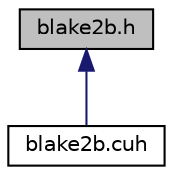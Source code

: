 digraph "blake2b.h"
{
 // LATEX_PDF_SIZE
  bgcolor="transparent";
  edge [fontname="Helvetica",fontsize="10",labelfontname="Helvetica",labelfontsize="10"];
  node [fontname="Helvetica",fontsize="10",shape=record];
  Node1 [label="blake2b.h",height=0.2,width=0.4,color="black", fillcolor="grey75", style="filled", fontcolor="black",tooltip="Blake2b hash function support."];
  Node1 -> Node2 [dir="back",color="midnightblue",fontsize="10",style="solid",fontname="Helvetica"];
  Node2 [label="blake2b.cuh",height=0.2,width=0.4,color="black",URL="$blake2b_8cuh.html",tooltip="Blake2b CUDA hash function support."];
}
